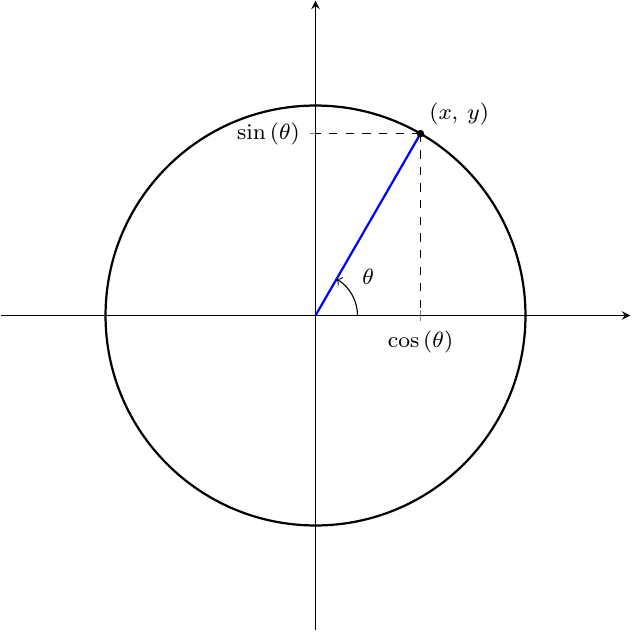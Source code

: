 \documentclass{standalone}
\usepackage{tikz}
\usepackage{pgfplots}

\pgfplotsset{compat=1.18}

\begin{document}
\begin{tikzpicture}
    \begin{axis}[
        scale only axis=true,
        xmin=-1.5,xmax=1.5,
        ymin=-1.5,ymax=1.5,
        xticklabels={\(\),\(\),\footnotesize\(\cos{\left( \theta \right)}\),\(\)},
        yticklabels={\(\),\(\),\footnotesize\(\sin{\left( \theta \right)}\),\(\)},
        xtick={-1,0,0.5,1},
        ytick={-1,0,0.866,1},
        axis lines=middle,
        height=8cm,
        width=8cm
        ]
        \draw[thick,black] (axis cs:0,0) circle (1);
        \coordinate (O) at (axis cs:0, 0);
        \coordinate (A) at (axis cs:0.5, 0.866);

        \draw[thick, blue] (O) -- (A);
        \draw[->] (axis cs:0.2, 0) arc (0:60:0.2);
        \node[label={[label distance=0.4cm]30:\footnotesize\(\theta\)}] at (axis cs:0,0) {};

        \filldraw (A) circle (0.4mm);
        \draw[dashed] (A) -- (A |- O);
        \draw[dashed] (A) -- (A -| O);
        \node[label={[label distance=2.5cm]60:\footnotesize\(\left( x,\: y \right)\)}] at (axis cs:0,0) {};
  \end{axis}
\end{tikzpicture}
\end{document}
